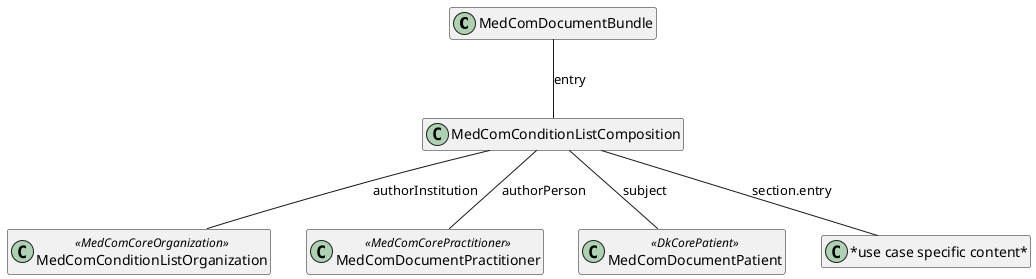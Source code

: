 @startuml DocumentModel

hide empty members

class "MedComDocumentBundle" as document
class "MedComConditionListComposition" as composition
class "MedComConditionListOrganization" as organization <<MedComCoreOrganization>>
class "MedComDocumentPractitioner" as practitioner <<MedComCorePractitioner>>
class "MedComDocumentPatient" as patient <<DkCorePatient>>
class "*use case specific content*" as clinical

document -- composition : "entry"
composition -- organization : "authorInstitution"
composition -- practitioner : "authorPerson"
composition -- patient : "subject"
composition -- clinical : "section.entry"


@enduml